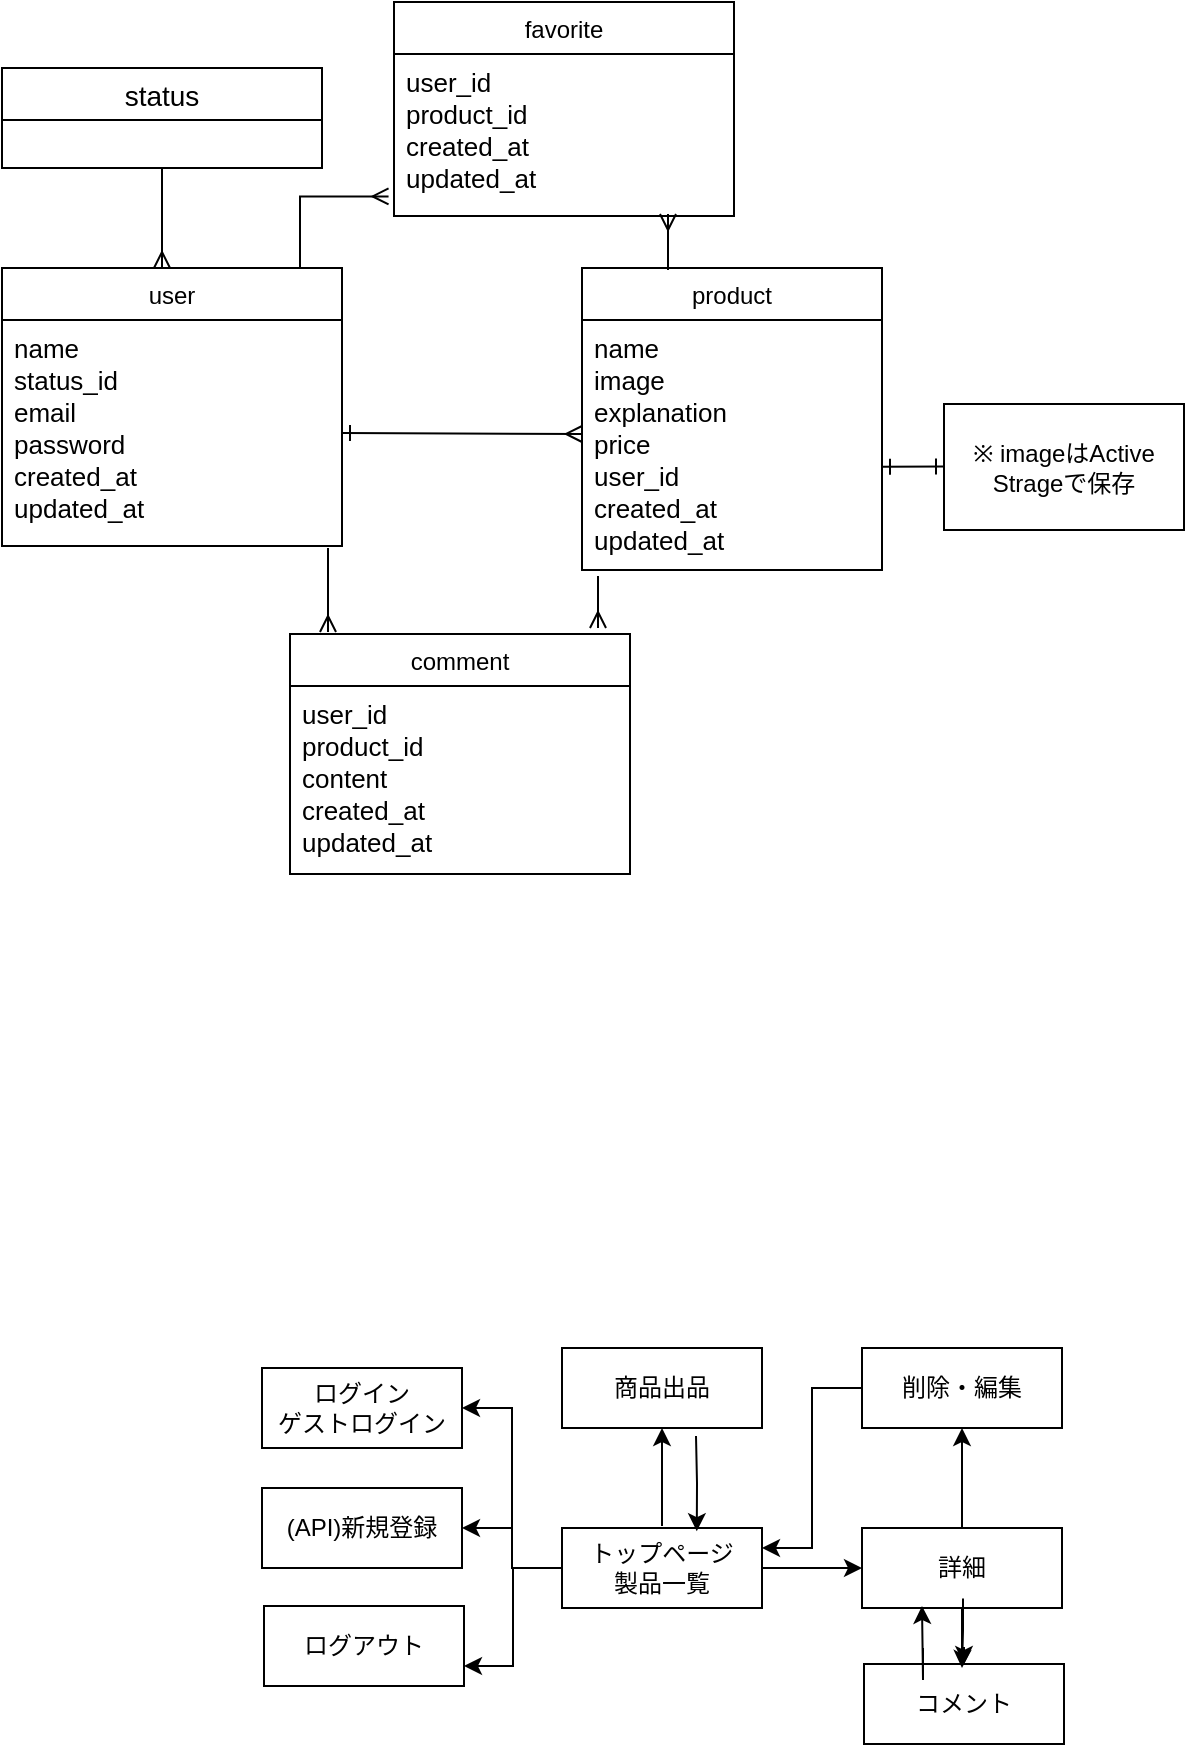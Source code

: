 <mxfile version="13.10.0" type="embed">
    <diagram id="wdeCjXQecocGidmnhnLG" name="ページ1">
        <mxGraphModel dx="1268" dy="985" grid="0" gridSize="10" guides="1" tooltips="1" connect="1" arrows="1" fold="1" page="1" pageScale="1" pageWidth="827" pageHeight="1169" math="0" shadow="0">
            <root>
                <mxCell id="0"/>
                <mxCell id="1" parent="0"/>
                <mxCell id="3" style="edgeStyle=orthogonalEdgeStyle;rounded=0;orthogonalLoop=1;jettySize=auto;html=1;exitX=0;exitY=0.5;exitDx=0;exitDy=0;entryX=1;entryY=0.5;entryDx=0;entryDy=0;startArrow=none;startFill=0;endArrow=classic;endFill=1;" edge="1" parent="1" source="6" target="13">
                    <mxGeometry relative="1" as="geometry"/>
                </mxCell>
                <mxCell id="4" style="edgeStyle=orthogonalEdgeStyle;rounded=0;orthogonalLoop=1;jettySize=auto;html=1;exitX=0;exitY=0.5;exitDx=0;exitDy=0;entryX=1;entryY=0.75;entryDx=0;entryDy=0;startArrow=none;startFill=0;endArrow=classic;endFill=1;" edge="1" parent="1" source="6" target="15">
                    <mxGeometry relative="1" as="geometry"/>
                </mxCell>
                <mxCell id="5" style="edgeStyle=orthogonalEdgeStyle;rounded=0;orthogonalLoop=1;jettySize=auto;html=1;entryX=1;entryY=0.5;entryDx=0;entryDy=0;startArrow=none;startFill=0;endArrow=classic;endFill=1;" edge="1" parent="1" source="6" target="14">
                    <mxGeometry relative="1" as="geometry"/>
                </mxCell>
                <mxCell id="6" value="トップページ&lt;br&gt;製品一覧" style="whiteSpace=wrap;html=1;align=center;" vertex="1" parent="1">
                    <mxGeometry x="350" y="780" width="100" height="40" as="geometry"/>
                </mxCell>
                <mxCell id="7" style="edgeStyle=orthogonalEdgeStyle;rounded=0;orthogonalLoop=1;jettySize=auto;html=1;exitX=0.5;exitY=1;exitDx=0;exitDy=0;endArrow=none;endFill=0;strokeWidth=1;targetPerimeterSpacing=1;sourcePerimeterSpacing=1;startArrow=classic;startFill=1;" edge="1" parent="1" source="8" target="6">
                    <mxGeometry relative="1" as="geometry"/>
                </mxCell>
                <mxCell id="8" value="商品出品" style="whiteSpace=wrap;html=1;align=center;" vertex="1" parent="1">
                    <mxGeometry x="350" y="690" width="100" height="40" as="geometry"/>
                </mxCell>
                <mxCell id="9" value="削除・編集" style="whiteSpace=wrap;html=1;align=center;" vertex="1" parent="1">
                    <mxGeometry x="500" y="690" width="100" height="40" as="geometry"/>
                </mxCell>
                <mxCell id="10" style="edgeStyle=orthogonalEdgeStyle;rounded=0;orthogonalLoop=1;jettySize=auto;html=1;exitX=0;exitY=0.5;exitDx=0;exitDy=0;entryX=1;entryY=0.5;entryDx=0;entryDy=0;startArrow=classic;startFill=1;endArrow=none;endFill=0;" edge="1" parent="1" source="12" target="6">
                    <mxGeometry relative="1" as="geometry"/>
                </mxCell>
                <mxCell id="11" style="edgeStyle=orthogonalEdgeStyle;rounded=0;orthogonalLoop=1;jettySize=auto;html=1;exitX=0.5;exitY=0;exitDx=0;exitDy=0;startArrow=none;startFill=0;endArrow=classic;endFill=1;" edge="1" parent="1" source="12" target="9">
                    <mxGeometry relative="1" as="geometry"/>
                </mxCell>
                <mxCell id="42" value="" style="edgeStyle=orthogonalEdgeStyle;rounded=0;orthogonalLoop=1;jettySize=auto;html=1;" edge="1" parent="1" source="12" target="18">
                    <mxGeometry relative="1" as="geometry"/>
                </mxCell>
                <mxCell id="12" value="詳細" style="whiteSpace=wrap;html=1;align=center;" vertex="1" parent="1">
                    <mxGeometry x="500" y="780" width="100" height="40" as="geometry"/>
                </mxCell>
                <mxCell id="13" value="ログイン&lt;br&gt;ゲストログイン" style="whiteSpace=wrap;html=1;align=center;" vertex="1" parent="1">
                    <mxGeometry x="200" y="700" width="100" height="40" as="geometry"/>
                </mxCell>
                <mxCell id="14" value="(API)新規登録" style="whiteSpace=wrap;html=1;align=center;" vertex="1" parent="1">
                    <mxGeometry x="200" y="760" width="100" height="40" as="geometry"/>
                </mxCell>
                <mxCell id="15" value="ログアウト" style="whiteSpace=wrap;html=1;align=center;" vertex="1" parent="1">
                    <mxGeometry x="201" y="819" width="100" height="40" as="geometry"/>
                </mxCell>
                <mxCell id="16" style="edgeStyle=orthogonalEdgeStyle;rounded=0;orthogonalLoop=1;jettySize=auto;html=1;exitX=0;exitY=0.5;exitDx=0;exitDy=0;startArrow=none;startFill=0;endArrow=classic;endFill=1;entryX=1;entryY=0.25;entryDx=0;entryDy=0;" edge="1" parent="1" source="9" target="6">
                    <mxGeometry relative="1" as="geometry">
                        <mxPoint x="490" y="770" as="sourcePoint"/>
                        <mxPoint x="490" y="720" as="targetPoint"/>
                    </mxGeometry>
                </mxCell>
                <mxCell id="17" style="edgeStyle=orthogonalEdgeStyle;rounded=0;orthogonalLoop=1;jettySize=auto;html=1;startArrow=none;startFill=0;endArrow=classic;endFill=1;entryX=0.674;entryY=0.04;entryDx=0;entryDy=0;entryPerimeter=0;" edge="1" parent="1" target="6">
                    <mxGeometry relative="1" as="geometry">
                        <mxPoint x="417" y="734" as="sourcePoint"/>
                        <mxPoint x="460" y="800" as="targetPoint"/>
                    </mxGeometry>
                </mxCell>
                <mxCell id="18" value="コメント" style="whiteSpace=wrap;html=1;align=center;" vertex="1" parent="1">
                    <mxGeometry x="501" y="848" width="100" height="40" as="geometry"/>
                </mxCell>
                <mxCell id="19" style="edgeStyle=orthogonalEdgeStyle;rounded=0;orthogonalLoop=1;jettySize=auto;html=1;startArrow=none;startFill=0;endArrow=classic;endFill=1;" edge="1" parent="1">
                    <mxGeometry relative="1" as="geometry">
                        <mxPoint x="550.5" y="815.2" as="sourcePoint"/>
                        <mxPoint x="550" y="850" as="targetPoint"/>
                        <Array as="points">
                            <mxPoint x="550.5" y="831.2"/>
                            <mxPoint x="550.5" y="831.2"/>
                        </Array>
                    </mxGeometry>
                </mxCell>
                <mxCell id="21" value="user" style="swimlane;fontStyle=0;childLayout=stackLayout;horizontal=1;startSize=26;fillColor=none;horizontalStack=0;resizeParent=1;resizeParentMax=0;resizeLast=0;collapsible=1;marginBottom=0;" vertex="1" parent="1">
                    <mxGeometry x="70" y="150" width="170" height="139" as="geometry">
                        <mxRectangle x="100" y="180" width="60" height="26" as="alternateBounds"/>
                    </mxGeometry>
                </mxCell>
                <mxCell id="40" style="edgeStyle=orthogonalEdgeStyle;rounded=0;orthogonalLoop=1;jettySize=auto;html=1;endArrow=ERmany;endFill=0;strokeWidth=1;entryX=-0.016;entryY=0.879;entryDx=0;entryDy=0;entryPerimeter=0;" edge="1" parent="21" target="39">
                    <mxGeometry relative="1" as="geometry">
                        <mxPoint x="149" as="sourcePoint"/>
                        <mxPoint x="149" y="42" as="targetPoint"/>
                        <Array as="points">
                            <mxPoint x="149" y="-36"/>
                        </Array>
                    </mxGeometry>
                </mxCell>
                <mxCell id="22" value="name&#10;status_id&#10;email&#10;password&#10;created_at&#10;updated_at" style="text;strokeColor=none;fillColor=none;align=left;verticalAlign=top;spacingLeft=4;spacingRight=4;overflow=hidden;rotatable=0;points=[[0,0.5],[1,0.5]];portConstraint=eastwest;fontSize=13;" vertex="1" parent="21">
                    <mxGeometry y="26" width="170" height="113" as="geometry"/>
                </mxCell>
                <mxCell id="23" value="product" style="swimlane;fontStyle=0;childLayout=stackLayout;horizontal=1;startSize=26;fillColor=none;horizontalStack=0;resizeParent=1;resizeParentMax=0;resizeLast=0;collapsible=1;marginBottom=0;" vertex="1" parent="1">
                    <mxGeometry x="360" y="150" width="150" height="151" as="geometry">
                        <mxRectangle x="100" y="180" width="60" height="26" as="alternateBounds"/>
                    </mxGeometry>
                </mxCell>
                <mxCell id="24" value="name&#10;image&#10;explanation&#10;price&#10;user_id&#10;created_at&#10;updated_at" style="text;strokeColor=none;fillColor=none;align=left;verticalAlign=top;spacingLeft=4;spacingRight=4;overflow=hidden;rotatable=0;points=[[0,0.5],[1,0.5]];portConstraint=eastwest;fontSize=13;" vertex="1" parent="23">
                    <mxGeometry y="26" width="150" height="125" as="geometry"/>
                </mxCell>
                <mxCell id="25" style="edgeStyle=orthogonalEdgeStyle;rounded=0;orthogonalLoop=1;jettySize=auto;html=1;exitX=1;exitY=0.5;exitDx=0;exitDy=0;endArrow=ERmany;endFill=0;startArrow=ERone;startFill=0;" edge="1" parent="1" source="22">
                    <mxGeometry relative="1" as="geometry">
                        <mxPoint x="360" y="233" as="targetPoint"/>
                        <Array as="points">
                            <mxPoint x="360" y="233"/>
                        </Array>
                    </mxGeometry>
                </mxCell>
                <mxCell id="26" style="edgeStyle=orthogonalEdgeStyle;rounded=0;orthogonalLoop=1;jettySize=auto;html=1;exitX=0.5;exitY=1;exitDx=0;exitDy=0;endArrow=ERmany;endFill=0;strokeWidth=1;" edge="1" parent="1" source="27">
                    <mxGeometry relative="1" as="geometry">
                        <mxPoint x="150" y="150" as="targetPoint"/>
                        <Array as="points">
                            <mxPoint x="150" y="150"/>
                        </Array>
                    </mxGeometry>
                </mxCell>
                <mxCell id="27" value="status" style="swimlane;fontStyle=0;childLayout=stackLayout;horizontal=1;startSize=26;horizontalStack=0;resizeParent=1;resizeParentMax=0;resizeLast=0;collapsible=1;marginBottom=0;align=center;fontSize=14;" vertex="1" parent="1">
                    <mxGeometry x="70" y="50" width="160" height="50" as="geometry"/>
                </mxCell>
                <mxCell id="31" value="※ imageはActive Strageで保存" style="rounded=0;whiteSpace=wrap;html=1;" vertex="1" parent="1">
                    <mxGeometry x="541" y="218" width="120" height="63" as="geometry"/>
                </mxCell>
                <mxCell id="32" style="edgeStyle=orthogonalEdgeStyle;rounded=0;orthogonalLoop=1;jettySize=auto;html=1;exitX=0.5;exitY=0;exitDx=0;exitDy=0;entryX=0;entryY=0.5;entryDx=0;entryDy=0;endArrow=ERone;endFill=0;startArrow=ERone;startFill=0;" edge="1" parent="1" target="31">
                    <mxGeometry relative="1" as="geometry">
                        <mxPoint x="510" y="249.32" as="sourcePoint"/>
                        <mxPoint x="712.05" y="177.0" as="targetPoint"/>
                    </mxGeometry>
                </mxCell>
                <mxCell id="33" value="comment" style="swimlane;fontStyle=0;childLayout=stackLayout;horizontal=1;startSize=26;fillColor=none;horizontalStack=0;resizeParent=1;resizeParentMax=0;resizeLast=0;collapsible=1;marginBottom=0;" vertex="1" parent="1">
                    <mxGeometry x="214" y="333" width="170" height="120" as="geometry">
                        <mxRectangle x="100" y="180" width="60" height="26" as="alternateBounds"/>
                    </mxGeometry>
                </mxCell>
                <mxCell id="34" value="user_id&#10;product_id&#10;content&#10;created_at&#10;updated_at&#10;" style="text;strokeColor=none;fillColor=none;align=left;verticalAlign=top;spacingLeft=4;spacingRight=4;overflow=hidden;rotatable=0;points=[[0,0.5],[1,0.5]];portConstraint=eastwest;fontSize=13;" vertex="1" parent="33">
                    <mxGeometry y="26" width="170" height="94" as="geometry"/>
                </mxCell>
                <mxCell id="35" style="edgeStyle=orthogonalEdgeStyle;rounded=0;orthogonalLoop=1;jettySize=auto;html=1;endArrow=ERmany;endFill=0;strokeWidth=1;" edge="1" parent="1">
                    <mxGeometry relative="1" as="geometry">
                        <mxPoint x="233" y="290" as="sourcePoint"/>
                        <mxPoint x="233" y="332" as="targetPoint"/>
                        <Array as="points">
                            <mxPoint x="233" y="300"/>
                            <mxPoint x="233" y="300"/>
                        </Array>
                    </mxGeometry>
                </mxCell>
                <mxCell id="37" style="edgeStyle=orthogonalEdgeStyle;rounded=0;orthogonalLoop=1;jettySize=auto;html=1;endArrow=ERmany;endFill=0;strokeWidth=1;" edge="1" parent="1">
                    <mxGeometry relative="1" as="geometry">
                        <mxPoint x="368" y="304" as="sourcePoint"/>
                        <mxPoint x="368" y="330" as="targetPoint"/>
                        <Array as="points">
                            <mxPoint x="368" y="304"/>
                            <mxPoint x="368" y="304"/>
                        </Array>
                    </mxGeometry>
                </mxCell>
                <mxCell id="38" value="favorite" style="swimlane;fontStyle=0;childLayout=stackLayout;horizontal=1;startSize=26;fillColor=none;horizontalStack=0;resizeParent=1;resizeParentMax=0;resizeLast=0;collapsible=1;marginBottom=0;" vertex="1" parent="1">
                    <mxGeometry x="266" y="17" width="170" height="107" as="geometry">
                        <mxRectangle x="100" y="180" width="60" height="26" as="alternateBounds"/>
                    </mxGeometry>
                </mxCell>
                <mxCell id="39" value="user_id&#10;product_id&#10;created_at&#10;updated_at&#10;" style="text;strokeColor=none;fillColor=none;align=left;verticalAlign=top;spacingLeft=4;spacingRight=4;overflow=hidden;rotatable=0;points=[[0,0.5],[1,0.5]];portConstraint=eastwest;fontSize=13;" vertex="1" parent="38">
                    <mxGeometry y="26" width="170" height="81" as="geometry"/>
                </mxCell>
                <mxCell id="41" style="edgeStyle=orthogonalEdgeStyle;rounded=0;orthogonalLoop=1;jettySize=auto;html=1;endArrow=ERmany;endFill=0;strokeWidth=1;" edge="1" parent="38">
                    <mxGeometry relative="1" as="geometry">
                        <mxPoint x="137" y="134" as="sourcePoint"/>
                        <mxPoint x="137" y="106" as="targetPoint"/>
                        <Array as="points">
                            <mxPoint x="137" y="105.8"/>
                        </Array>
                    </mxGeometry>
                </mxCell>
                <mxCell id="43" style="edgeStyle=orthogonalEdgeStyle;rounded=0;orthogonalLoop=1;jettySize=auto;html=1;startArrow=none;startFill=0;endArrow=classic;endFill=1;" edge="1" parent="1">
                    <mxGeometry relative="1" as="geometry">
                        <mxPoint x="530.5" y="840" as="sourcePoint"/>
                        <mxPoint x="530" y="819" as="targetPoint"/>
                        <Array as="points">
                            <mxPoint x="530.5" y="856"/>
                            <mxPoint x="530.5" y="856"/>
                        </Array>
                    </mxGeometry>
                </mxCell>
            </root>
        </mxGraphModel>
    </diagram>
</mxfile>